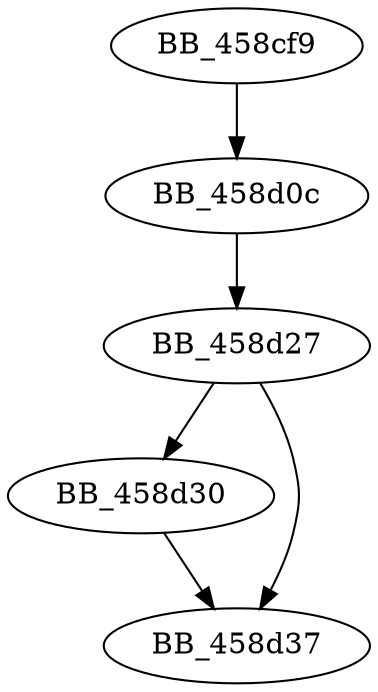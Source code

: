 DiGraph sub_458CF9{
BB_458cf9->BB_458d0c
BB_458d0c->BB_458d27
BB_458d27->BB_458d30
BB_458d27->BB_458d37
BB_458d30->BB_458d37
}
